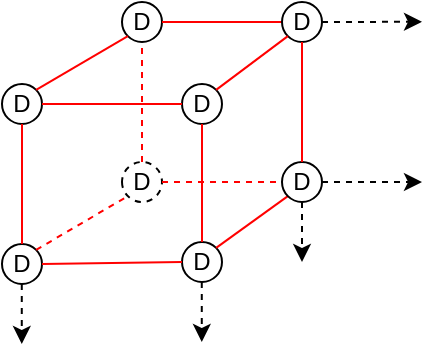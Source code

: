 <mxfile version="24.0.2" type="github">
  <diagram name="Page-1" id="laaqa9r8Z81pmCjMjn5d">
    <mxGraphModel dx="466" dy="-842" grid="1" gridSize="10" guides="1" tooltips="1" connect="1" arrows="1" fold="1" page="1" pageScale="1" pageWidth="850" pageHeight="1100" math="0" shadow="0">
      <root>
        <mxCell id="0" />
        <mxCell id="1" parent="0" />
        <mxCell id="p7YxxRicqZeljFZkp7yE-1" value="D" style="ellipse;whiteSpace=wrap;html=1;aspect=fixed;flipH=1;" vertex="1" parent="1">
          <mxGeometry x="230" y="1551" width="20" height="20" as="geometry" />
        </mxCell>
        <mxCell id="p7YxxRicqZeljFZkp7yE-2" value="D" style="ellipse;whiteSpace=wrap;html=1;aspect=fixed;fontColor=#000000;flipH=1;" vertex="1" parent="1">
          <mxGeometry x="320" y="1551" width="20" height="20" as="geometry" />
        </mxCell>
        <mxCell id="p7YxxRicqZeljFZkp7yE-3" value="D" style="ellipse;whiteSpace=wrap;html=1;aspect=fixed;fontColor=#000000;flipH=1;" vertex="1" parent="1">
          <mxGeometry x="230" y="1631" width="20" height="20" as="geometry" />
        </mxCell>
        <mxCell id="p7YxxRicqZeljFZkp7yE-4" value="D" style="ellipse;whiteSpace=wrap;html=1;aspect=fixed;fontColor=#000000;flipH=1;" vertex="1" parent="1">
          <mxGeometry x="320" y="1630" width="20" height="20" as="geometry" />
        </mxCell>
        <mxCell id="p7YxxRicqZeljFZkp7yE-5" value="D" style="ellipse;whiteSpace=wrap;html=1;aspect=fixed;fontColor=#000000;flipH=1;" vertex="1" parent="1">
          <mxGeometry x="290" y="1510" width="20" height="20" as="geometry" />
        </mxCell>
        <mxCell id="p7YxxRicqZeljFZkp7yE-6" value="D" style="ellipse;whiteSpace=wrap;html=1;aspect=fixed;fontColor=#000000;flipH=1;dashed=1;" vertex="1" parent="1">
          <mxGeometry x="290" y="1590" width="20" height="20" as="geometry" />
        </mxCell>
        <mxCell id="p7YxxRicqZeljFZkp7yE-7" value="" style="endArrow=none;html=1;rounded=0;entryX=0.5;entryY=1;entryDx=0;entryDy=0;exitX=0.5;exitY=0;exitDx=0;exitDy=0;strokeColor=#FF0000;fontStyle=1" edge="1" parent="1" source="p7YxxRicqZeljFZkp7yE-3" target="p7YxxRicqZeljFZkp7yE-1">
          <mxGeometry width="50" height="50" relative="1" as="geometry">
            <mxPoint x="170" y="1651" as="sourcePoint" />
            <mxPoint x="220" y="1601" as="targetPoint" />
          </mxGeometry>
        </mxCell>
        <mxCell id="p7YxxRicqZeljFZkp7yE-8" value="" style="endArrow=none;html=1;rounded=0;entryX=0;entryY=0.5;entryDx=0;entryDy=0;exitX=1;exitY=0.5;exitDx=0;exitDy=0;strokeColor=#FF0000;" edge="1" parent="1" source="p7YxxRicqZeljFZkp7yE-3" target="p7YxxRicqZeljFZkp7yE-4">
          <mxGeometry width="50" height="50" relative="1" as="geometry">
            <mxPoint x="260" y="1651" as="sourcePoint" />
            <mxPoint x="250" y="1601" as="targetPoint" />
          </mxGeometry>
        </mxCell>
        <mxCell id="p7YxxRicqZeljFZkp7yE-9" value="" style="endArrow=none;html=1;rounded=0;entryX=0.5;entryY=1;entryDx=0;entryDy=0;exitX=0.5;exitY=0;exitDx=0;exitDy=0;strokeColor=#FF0000;" edge="1" parent="1" source="p7YxxRicqZeljFZkp7yE-4" target="p7YxxRicqZeljFZkp7yE-2">
          <mxGeometry width="50" height="50" relative="1" as="geometry">
            <mxPoint x="260" y="1651" as="sourcePoint" />
            <mxPoint x="260" y="1611" as="targetPoint" />
          </mxGeometry>
        </mxCell>
        <mxCell id="p7YxxRicqZeljFZkp7yE-10" value="" style="endArrow=none;html=1;rounded=0;entryX=0;entryY=0.5;entryDx=0;entryDy=0;exitX=1;exitY=0.5;exitDx=0;exitDy=0;strokeColor=#FF0000;" edge="1" parent="1" source="p7YxxRicqZeljFZkp7yE-1" target="p7YxxRicqZeljFZkp7yE-2">
          <mxGeometry width="50" height="50" relative="1" as="geometry">
            <mxPoint x="270" y="1661" as="sourcePoint" />
            <mxPoint x="270" y="1621" as="targetPoint" />
          </mxGeometry>
        </mxCell>
        <mxCell id="p7YxxRicqZeljFZkp7yE-11" value="" style="endArrow=none;html=1;rounded=0;entryX=0;entryY=1;entryDx=0;entryDy=0;exitX=1;exitY=0;exitDx=0;exitDy=0;strokeColor=#FF0000;" edge="1" parent="1" source="p7YxxRicqZeljFZkp7yE-1" target="p7YxxRicqZeljFZkp7yE-5">
          <mxGeometry width="50" height="50" relative="1" as="geometry">
            <mxPoint x="280" y="1671" as="sourcePoint" />
            <mxPoint x="280" y="1631" as="targetPoint" />
          </mxGeometry>
        </mxCell>
        <mxCell id="p7YxxRicqZeljFZkp7yE-13" value="" style="endArrow=none;html=1;rounded=0;exitX=1;exitY=0.5;exitDx=0;exitDy=0;strokeColor=#FF0000;entryX=0;entryY=0.5;entryDx=0;entryDy=0;" edge="1" parent="1" source="p7YxxRicqZeljFZkp7yE-5" target="p7YxxRicqZeljFZkp7yE-21">
          <mxGeometry width="50" height="50" relative="1" as="geometry">
            <mxPoint x="300" y="1691" as="sourcePoint" />
            <mxPoint x="360" y="1520" as="targetPoint" />
          </mxGeometry>
        </mxCell>
        <mxCell id="p7YxxRicqZeljFZkp7yE-15" value="" style="endArrow=none;html=1;rounded=0;entryX=0;entryY=1;entryDx=0;entryDy=0;exitX=1;exitY=0;exitDx=0;exitDy=0;strokeColor=#FF0000;" edge="1" parent="1" source="p7YxxRicqZeljFZkp7yE-4" target="p7YxxRicqZeljFZkp7yE-20">
          <mxGeometry width="50" height="50" relative="1" as="geometry">
            <mxPoint x="320" y="1711" as="sourcePoint" />
            <mxPoint x="330" y="1618" as="targetPoint" />
          </mxGeometry>
        </mxCell>
        <mxCell id="p7YxxRicqZeljFZkp7yE-16" value="" style="endArrow=none;html=1;rounded=0;entryX=0;entryY=1;entryDx=0;entryDy=0;exitX=1;exitY=0;exitDx=0;exitDy=0;strokeColor=#FF0000;dashed=1;" edge="1" parent="1" source="p7YxxRicqZeljFZkp7yE-3" target="p7YxxRicqZeljFZkp7yE-6">
          <mxGeometry width="50" height="50" relative="1" as="geometry">
            <mxPoint x="330" y="1721" as="sourcePoint" />
            <mxPoint x="330" y="1681" as="targetPoint" />
          </mxGeometry>
        </mxCell>
        <mxCell id="p7YxxRicqZeljFZkp7yE-17" value="" style="endArrow=none;html=1;rounded=0;entryX=0;entryY=0.5;entryDx=0;entryDy=0;exitX=1;exitY=0.5;exitDx=0;exitDy=0;dashed=1;strokeColor=#FF0000;" edge="1" parent="1" source="p7YxxRicqZeljFZkp7yE-6" target="p7YxxRicqZeljFZkp7yE-20">
          <mxGeometry width="50" height="50" relative="1" as="geometry">
            <mxPoint x="340" y="1731" as="sourcePoint" />
            <mxPoint x="327" y="1611" as="targetPoint" />
          </mxGeometry>
        </mxCell>
        <mxCell id="p7YxxRicqZeljFZkp7yE-18" value="" style="endArrow=none;html=1;rounded=0;entryX=0.5;entryY=1;entryDx=0;entryDy=0;exitX=0.5;exitY=0;exitDx=0;exitDy=0;strokeColor=#FF0000;dashed=1;" edge="1" parent="1" source="p7YxxRicqZeljFZkp7yE-6" target="p7YxxRicqZeljFZkp7yE-5">
          <mxGeometry width="50" height="50" relative="1" as="geometry">
            <mxPoint x="350" y="1741" as="sourcePoint" />
            <mxPoint x="350" y="1701" as="targetPoint" />
          </mxGeometry>
        </mxCell>
        <mxCell id="p7YxxRicqZeljFZkp7yE-20" value="D" style="ellipse;whiteSpace=wrap;html=1;aspect=fixed;fontColor=#000000;flipH=1;" vertex="1" parent="1">
          <mxGeometry x="370" y="1590" width="20" height="20" as="geometry" />
        </mxCell>
        <mxCell id="p7YxxRicqZeljFZkp7yE-21" value="D" style="ellipse;whiteSpace=wrap;html=1;aspect=fixed;fontColor=#000000;flipH=1;" vertex="1" parent="1">
          <mxGeometry x="370" y="1510" width="20" height="20" as="geometry" />
        </mxCell>
        <mxCell id="p7YxxRicqZeljFZkp7yE-22" value="" style="endArrow=none;html=1;rounded=0;entryX=0.5;entryY=1;entryDx=0;entryDy=0;exitX=0.5;exitY=0;exitDx=0;exitDy=0;strokeColor=#FF0000;" edge="1" parent="1" source="p7YxxRicqZeljFZkp7yE-20" target="p7YxxRicqZeljFZkp7yE-21">
          <mxGeometry width="50" height="50" relative="1" as="geometry">
            <mxPoint x="330" y="1640" as="sourcePoint" />
            <mxPoint x="330" y="1581" as="targetPoint" />
          </mxGeometry>
        </mxCell>
        <mxCell id="p7YxxRicqZeljFZkp7yE-23" value="" style="endArrow=none;html=1;rounded=0;entryX=0;entryY=1;entryDx=0;entryDy=0;exitX=1;exitY=0;exitDx=0;exitDy=0;strokeColor=#FF0000;" edge="1" parent="1" source="p7YxxRicqZeljFZkp7yE-2" target="p7YxxRicqZeljFZkp7yE-21">
          <mxGeometry width="50" height="50" relative="1" as="geometry">
            <mxPoint x="330" y="1640" as="sourcePoint" />
            <mxPoint x="330" y="1581" as="targetPoint" />
          </mxGeometry>
        </mxCell>
        <mxCell id="p7YxxRicqZeljFZkp7yE-25" value="" style="endArrow=classic;html=1;rounded=0;exitX=1;exitY=0.5;exitDx=0;exitDy=0;dashed=1;" edge="1" parent="1" source="p7YxxRicqZeljFZkp7yE-20">
          <mxGeometry width="50" height="50" relative="1" as="geometry">
            <mxPoint x="280" y="1550" as="sourcePoint" />
            <mxPoint x="440" y="1600" as="targetPoint" />
          </mxGeometry>
        </mxCell>
        <mxCell id="p7YxxRicqZeljFZkp7yE-26" value="" style="endArrow=classic;html=1;rounded=0;dashed=1;" edge="1" parent="1">
          <mxGeometry width="50" height="50" relative="1" as="geometry">
            <mxPoint x="390.0" y="1520" as="sourcePoint" />
            <mxPoint x="440" y="1519.89" as="targetPoint" />
          </mxGeometry>
        </mxCell>
        <mxCell id="p7YxxRicqZeljFZkp7yE-27" value="" style="endArrow=classic;html=1;rounded=0;exitX=0.5;exitY=1;exitDx=0;exitDy=0;dashed=1;" edge="1" parent="1" source="p7YxxRicqZeljFZkp7yE-20">
          <mxGeometry width="50" height="50" relative="1" as="geometry">
            <mxPoint x="380" y="1620" as="sourcePoint" />
            <mxPoint x="380" y="1640" as="targetPoint" />
          </mxGeometry>
        </mxCell>
        <mxCell id="p7YxxRicqZeljFZkp7yE-28" value="" style="endArrow=classic;html=1;rounded=0;exitX=0.5;exitY=1;exitDx=0;exitDy=0;dashed=1;" edge="1" parent="1">
          <mxGeometry width="50" height="50" relative="1" as="geometry">
            <mxPoint x="329.89" y="1650" as="sourcePoint" />
            <mxPoint x="329.89" y="1680" as="targetPoint" />
          </mxGeometry>
        </mxCell>
        <mxCell id="p7YxxRicqZeljFZkp7yE-29" value="" style="endArrow=classic;html=1;rounded=0;exitX=0.5;exitY=1;exitDx=0;exitDy=0;dashed=1;" edge="1" parent="1">
          <mxGeometry width="50" height="50" relative="1" as="geometry">
            <mxPoint x="239.89" y="1651" as="sourcePoint" />
            <mxPoint x="239.89" y="1681" as="targetPoint" />
          </mxGeometry>
        </mxCell>
      </root>
    </mxGraphModel>
  </diagram>
</mxfile>
